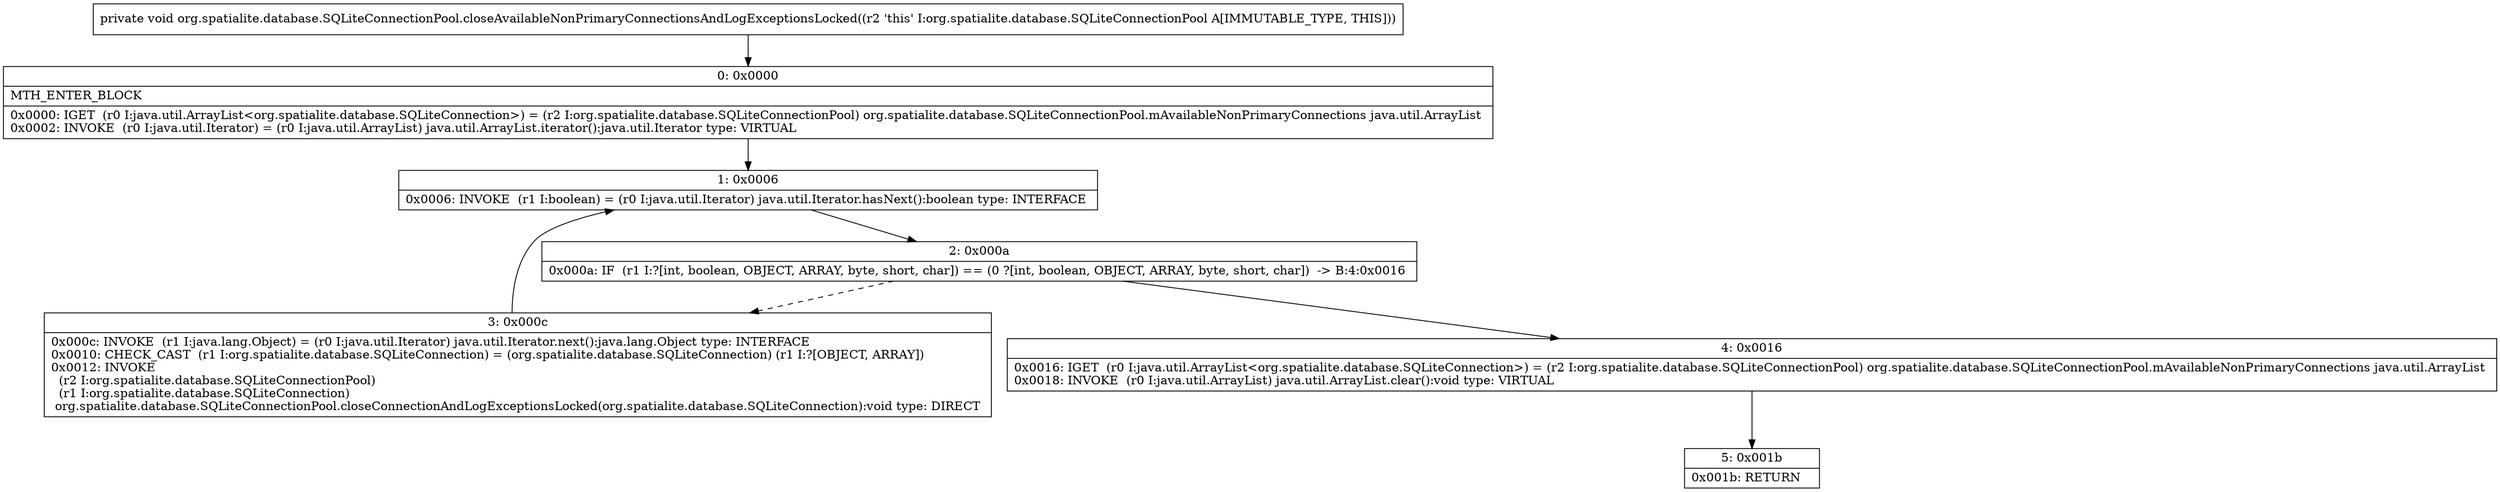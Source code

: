 digraph "CFG fororg.spatialite.database.SQLiteConnectionPool.closeAvailableNonPrimaryConnectionsAndLogExceptionsLocked()V" {
Node_0 [shape=record,label="{0\:\ 0x0000|MTH_ENTER_BLOCK\l|0x0000: IGET  (r0 I:java.util.ArrayList\<org.spatialite.database.SQLiteConnection\>) = (r2 I:org.spatialite.database.SQLiteConnectionPool) org.spatialite.database.SQLiteConnectionPool.mAvailableNonPrimaryConnections java.util.ArrayList \l0x0002: INVOKE  (r0 I:java.util.Iterator) = (r0 I:java.util.ArrayList) java.util.ArrayList.iterator():java.util.Iterator type: VIRTUAL \l}"];
Node_1 [shape=record,label="{1\:\ 0x0006|0x0006: INVOKE  (r1 I:boolean) = (r0 I:java.util.Iterator) java.util.Iterator.hasNext():boolean type: INTERFACE \l}"];
Node_2 [shape=record,label="{2\:\ 0x000a|0x000a: IF  (r1 I:?[int, boolean, OBJECT, ARRAY, byte, short, char]) == (0 ?[int, boolean, OBJECT, ARRAY, byte, short, char])  \-\> B:4:0x0016 \l}"];
Node_3 [shape=record,label="{3\:\ 0x000c|0x000c: INVOKE  (r1 I:java.lang.Object) = (r0 I:java.util.Iterator) java.util.Iterator.next():java.lang.Object type: INTERFACE \l0x0010: CHECK_CAST  (r1 I:org.spatialite.database.SQLiteConnection) = (org.spatialite.database.SQLiteConnection) (r1 I:?[OBJECT, ARRAY]) \l0x0012: INVOKE  \l  (r2 I:org.spatialite.database.SQLiteConnectionPool)\l  (r1 I:org.spatialite.database.SQLiteConnection)\l org.spatialite.database.SQLiteConnectionPool.closeConnectionAndLogExceptionsLocked(org.spatialite.database.SQLiteConnection):void type: DIRECT \l}"];
Node_4 [shape=record,label="{4\:\ 0x0016|0x0016: IGET  (r0 I:java.util.ArrayList\<org.spatialite.database.SQLiteConnection\>) = (r2 I:org.spatialite.database.SQLiteConnectionPool) org.spatialite.database.SQLiteConnectionPool.mAvailableNonPrimaryConnections java.util.ArrayList \l0x0018: INVOKE  (r0 I:java.util.ArrayList) java.util.ArrayList.clear():void type: VIRTUAL \l}"];
Node_5 [shape=record,label="{5\:\ 0x001b|0x001b: RETURN   \l}"];
MethodNode[shape=record,label="{private void org.spatialite.database.SQLiteConnectionPool.closeAvailableNonPrimaryConnectionsAndLogExceptionsLocked((r2 'this' I:org.spatialite.database.SQLiteConnectionPool A[IMMUTABLE_TYPE, THIS])) }"];
MethodNode -> Node_0;
Node_0 -> Node_1;
Node_1 -> Node_2;
Node_2 -> Node_3[style=dashed];
Node_2 -> Node_4;
Node_3 -> Node_1;
Node_4 -> Node_5;
}

